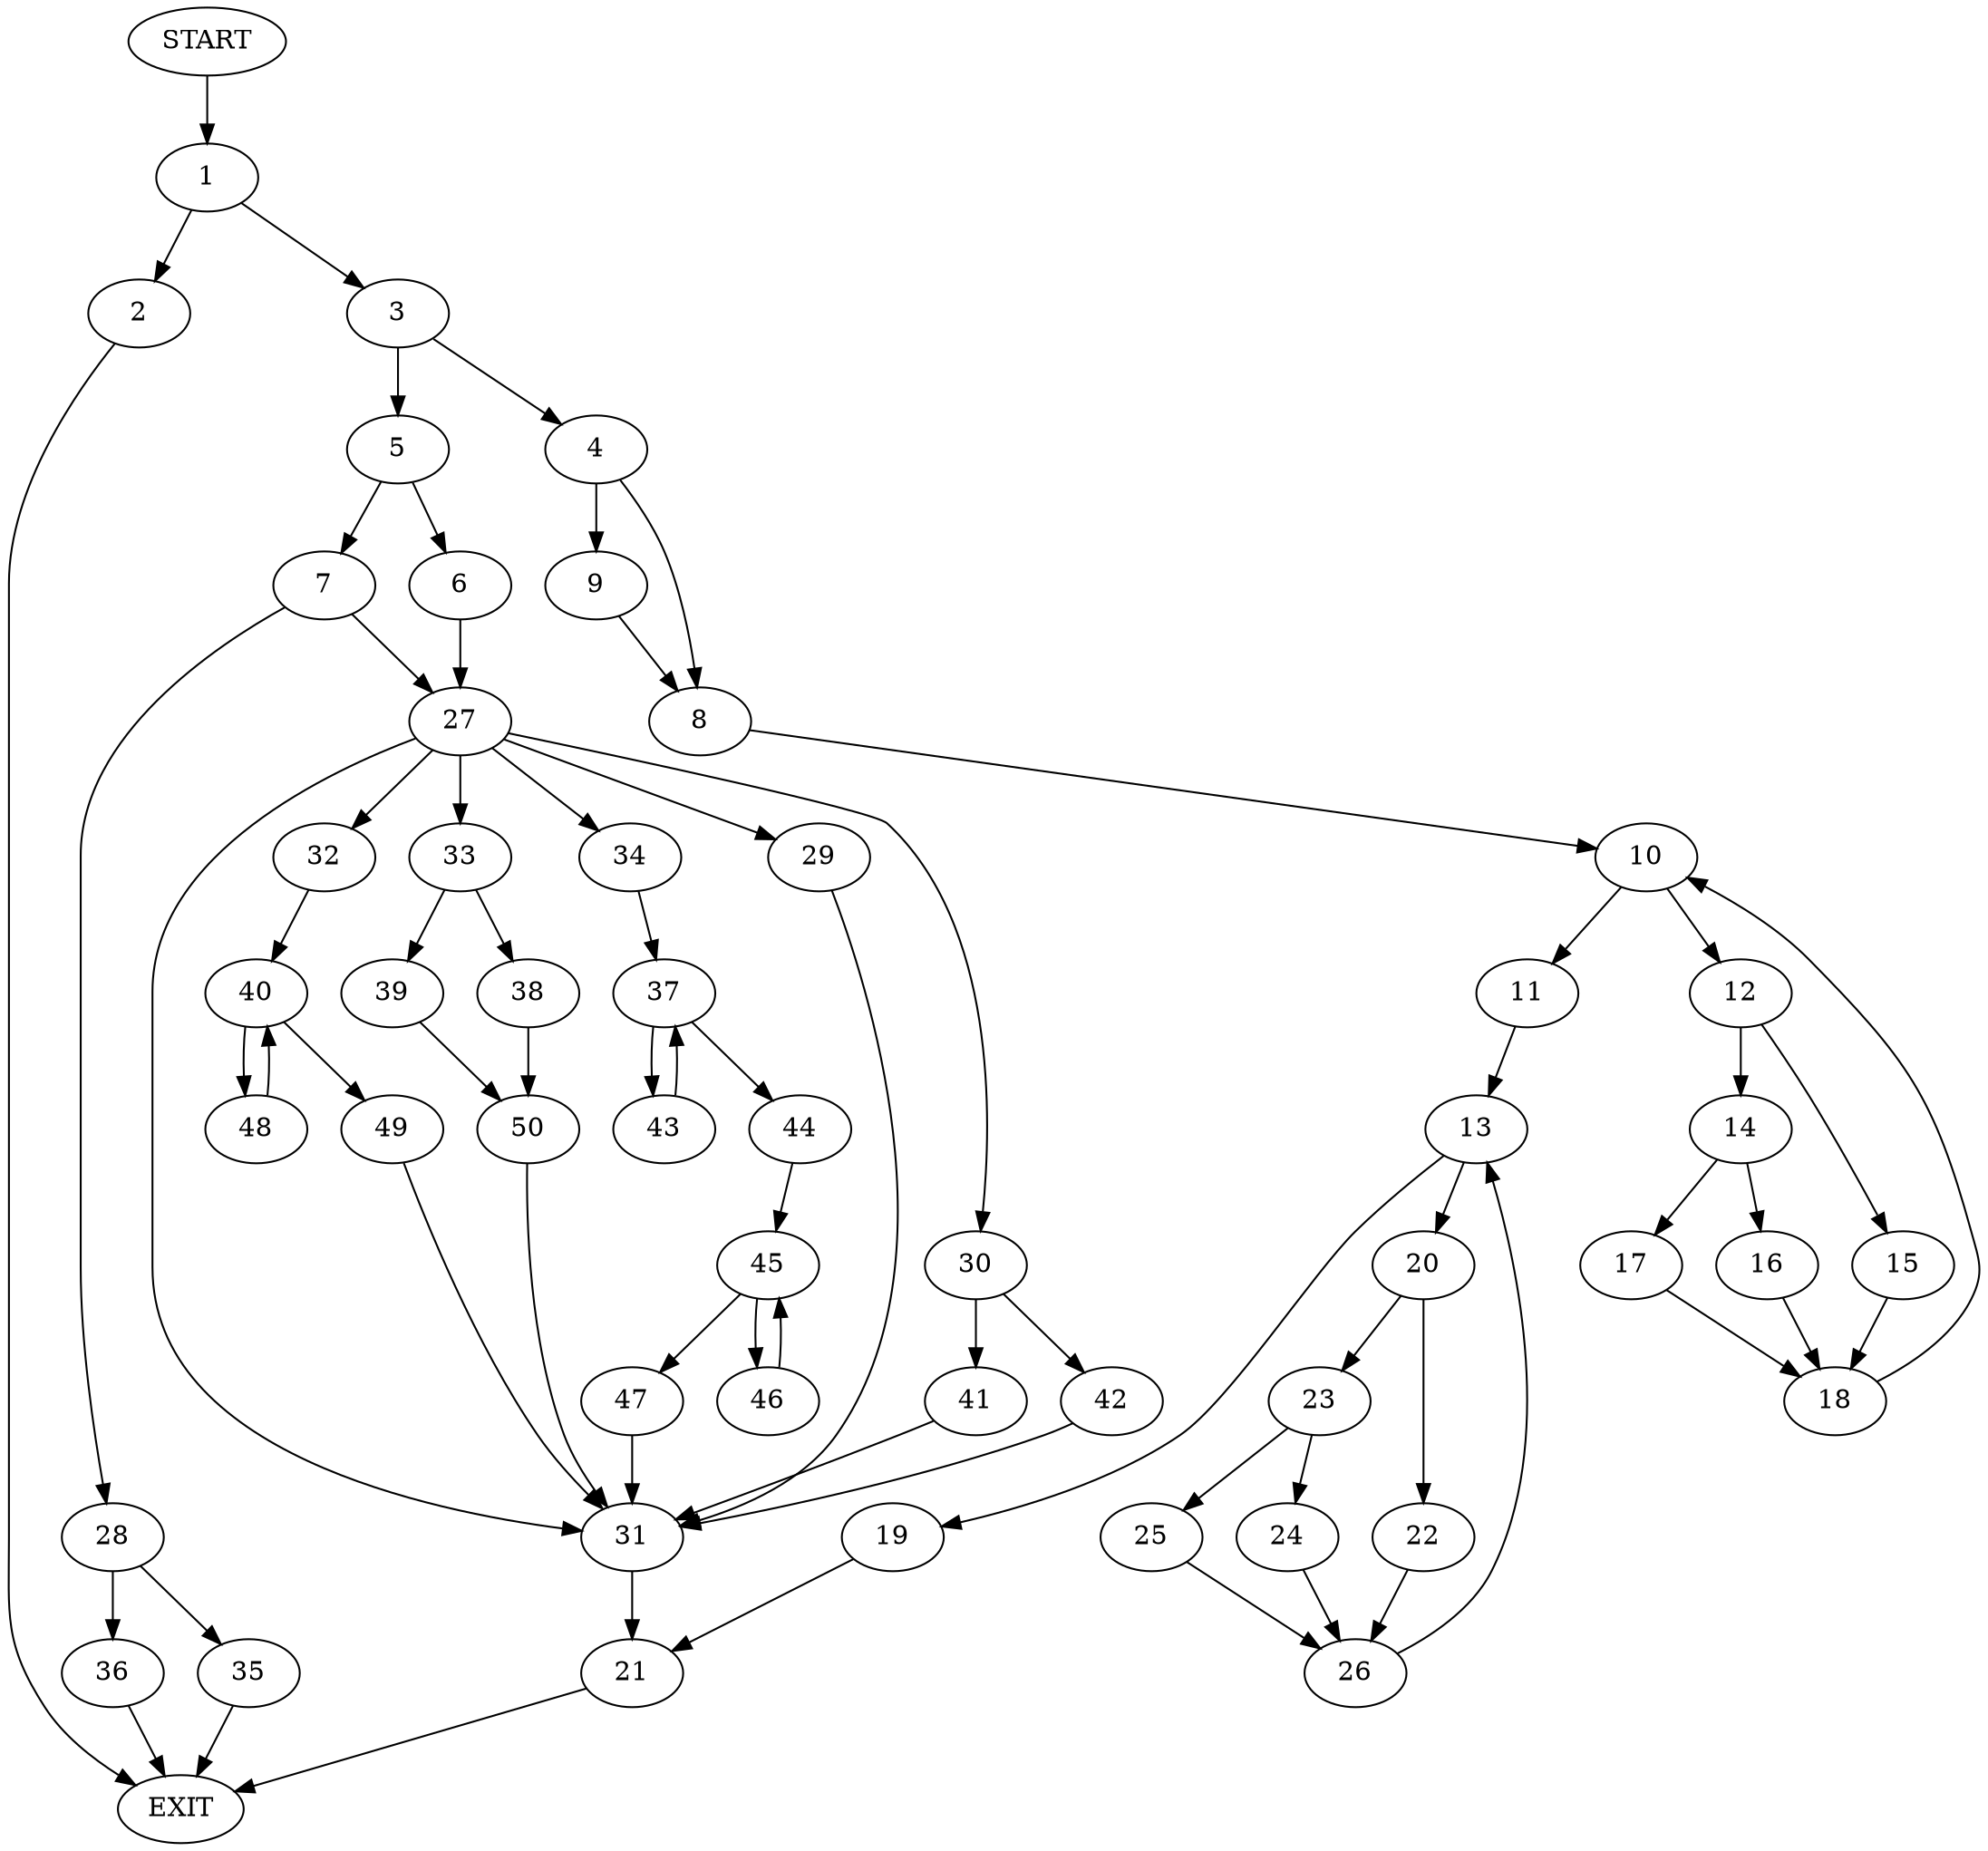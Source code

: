 digraph {
0 [label="START"]
51 [label="EXIT"]
0 -> 1
1 -> 2
1 -> 3
3 -> 4
3 -> 5
2 -> 51
5 -> 6
5 -> 7
4 -> 8
4 -> 9
9 -> 8
8 -> 10
10 -> 11
10 -> 12
11 -> 13
12 -> 14
12 -> 15
14 -> 16
14 -> 17
15 -> 18
18 -> 10
16 -> 18
17 -> 18
13 -> 19
13 -> 20
19 -> 21
20 -> 22
20 -> 23
23 -> 24
23 -> 25
22 -> 26
26 -> 13
25 -> 26
24 -> 26
21 -> 51
6 -> 27
7 -> 27
7 -> 28
27 -> 29
27 -> 30
27 -> 31
27 -> 32
27 -> 33
27 -> 34
28 -> 35
28 -> 36
35 -> 51
36 -> 51
34 -> 37
33 -> 38
33 -> 39
32 -> 40
30 -> 41
30 -> 42
31 -> 21
29 -> 31
37 -> 43
37 -> 44
43 -> 37
44 -> 45
45 -> 46
45 -> 47
46 -> 45
47 -> 31
40 -> 48
40 -> 49
48 -> 40
49 -> 31
42 -> 31
41 -> 31
39 -> 50
38 -> 50
50 -> 31
}
